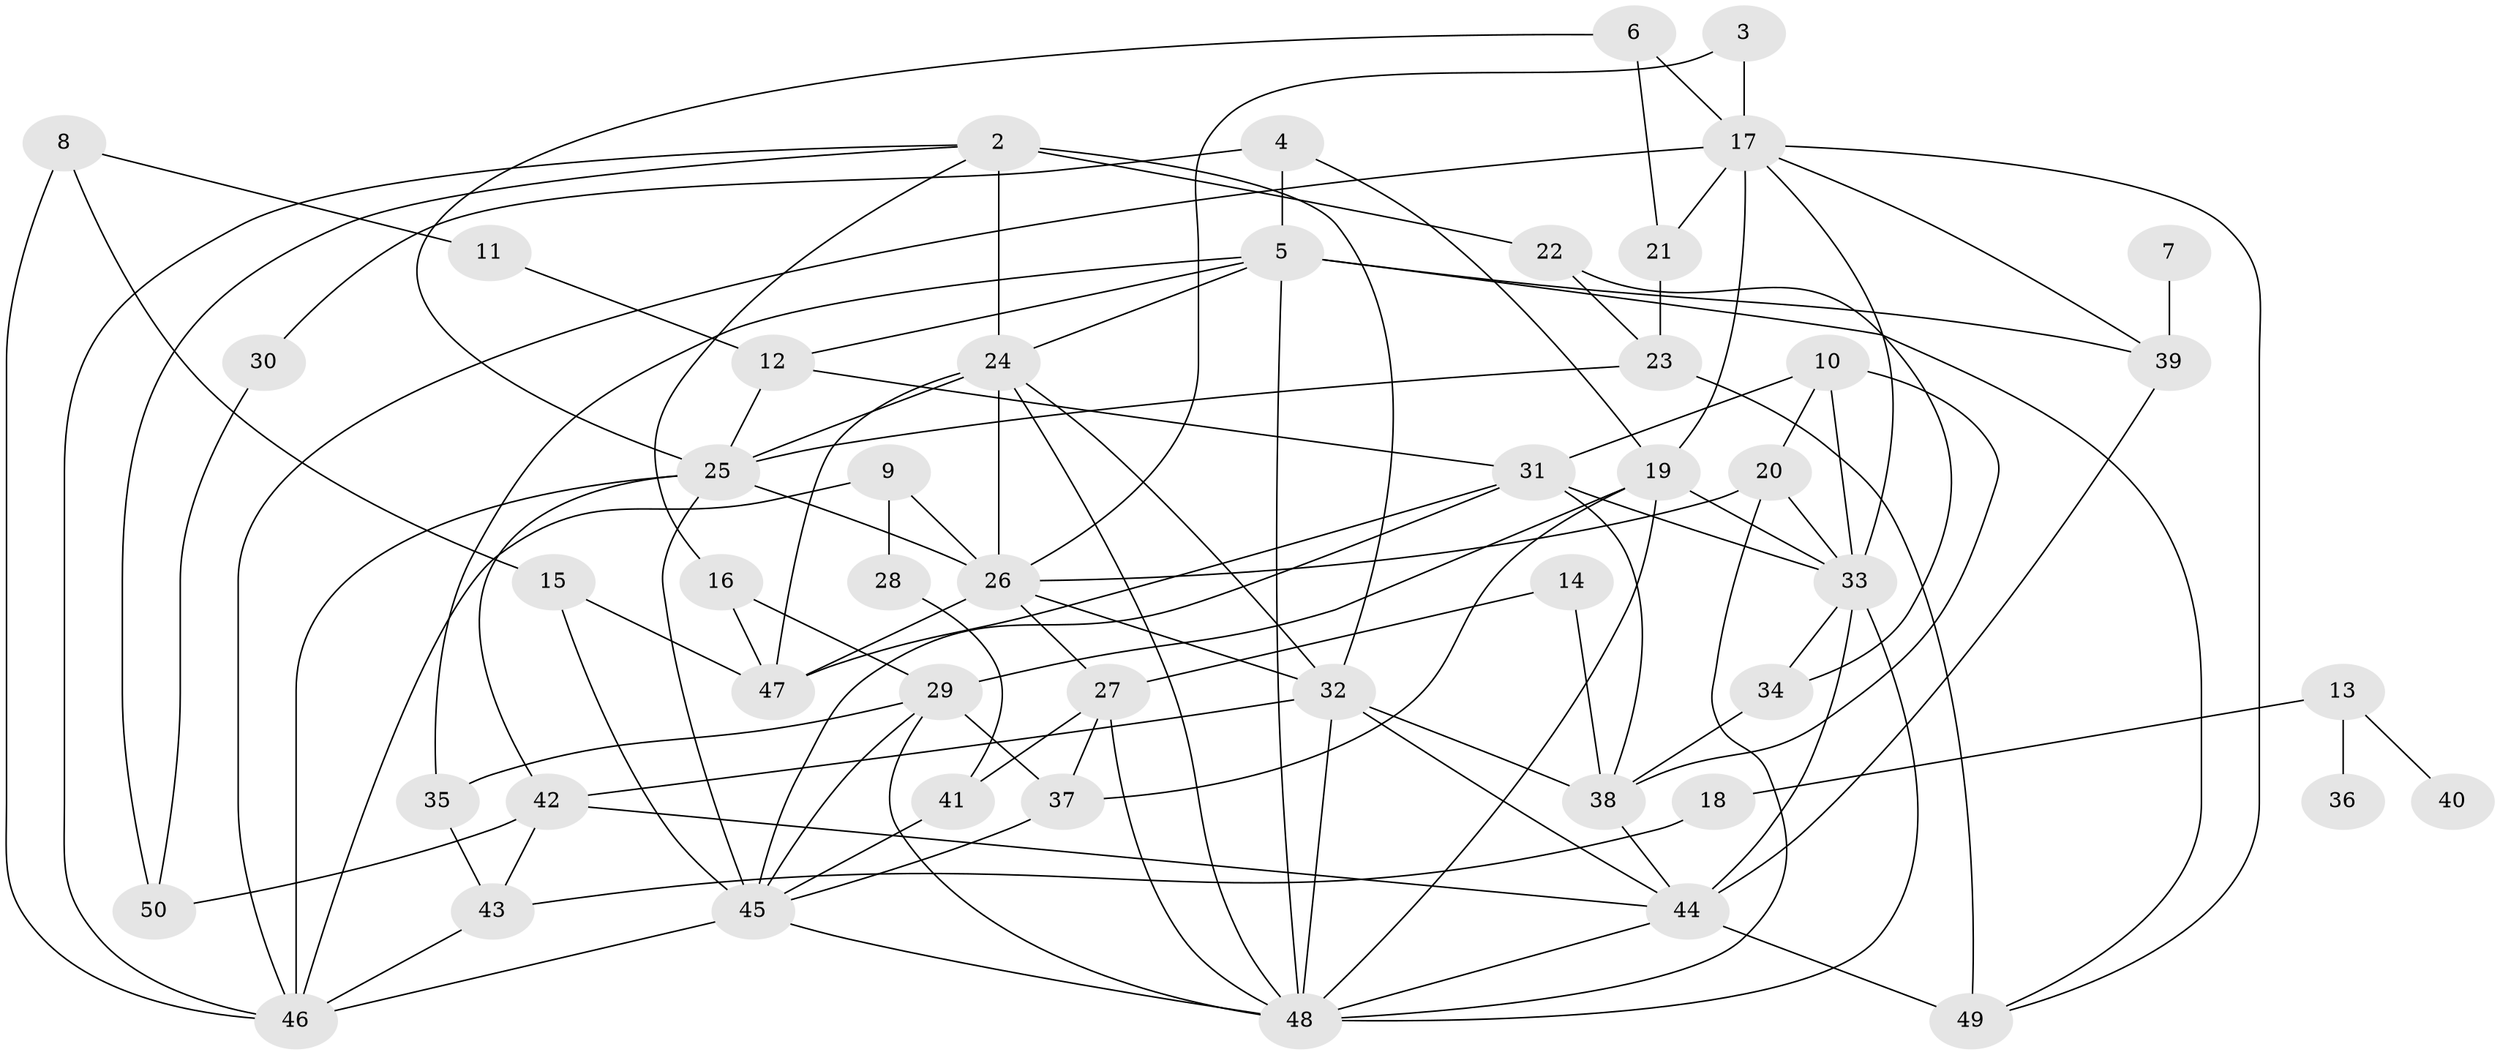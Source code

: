 // original degree distribution, {7: 0.016260162601626018, 4: 0.2032520325203252, 2: 0.18699186991869918, 1: 0.16260162601626016, 5: 0.13821138211382114, 0: 0.008130081300813009, 3: 0.21951219512195122, 6: 0.06504065040650407}
// Generated by graph-tools (version 1.1) at 2025/35/03/04/25 23:35:58]
// undirected, 49 vertices, 108 edges
graph export_dot {
  node [color=gray90,style=filled];
  2;
  3;
  4;
  5;
  6;
  7;
  8;
  9;
  10;
  11;
  12;
  13;
  14;
  15;
  16;
  17;
  18;
  19;
  20;
  21;
  22;
  23;
  24;
  25;
  26;
  27;
  28;
  29;
  30;
  31;
  32;
  33;
  34;
  35;
  36;
  37;
  38;
  39;
  40;
  41;
  42;
  43;
  44;
  45;
  46;
  47;
  48;
  49;
  50;
  2 -- 16 [weight=1.0];
  2 -- 22 [weight=2.0];
  2 -- 24 [weight=1.0];
  2 -- 32 [weight=1.0];
  2 -- 46 [weight=1.0];
  2 -- 50 [weight=1.0];
  3 -- 17 [weight=1.0];
  3 -- 26 [weight=1.0];
  4 -- 5 [weight=1.0];
  4 -- 19 [weight=1.0];
  4 -- 30 [weight=1.0];
  5 -- 12 [weight=1.0];
  5 -- 24 [weight=1.0];
  5 -- 35 [weight=1.0];
  5 -- 39 [weight=1.0];
  5 -- 48 [weight=1.0];
  5 -- 49 [weight=1.0];
  6 -- 17 [weight=1.0];
  6 -- 21 [weight=1.0];
  6 -- 25 [weight=1.0];
  7 -- 39 [weight=1.0];
  8 -- 11 [weight=1.0];
  8 -- 15 [weight=1.0];
  8 -- 46 [weight=1.0];
  9 -- 26 [weight=1.0];
  9 -- 28 [weight=1.0];
  9 -- 46 [weight=1.0];
  10 -- 20 [weight=1.0];
  10 -- 31 [weight=1.0];
  10 -- 33 [weight=1.0];
  10 -- 38 [weight=1.0];
  11 -- 12 [weight=2.0];
  12 -- 25 [weight=1.0];
  12 -- 31 [weight=1.0];
  13 -- 18 [weight=1.0];
  13 -- 36 [weight=1.0];
  13 -- 40 [weight=1.0];
  14 -- 27 [weight=1.0];
  14 -- 38 [weight=1.0];
  15 -- 45 [weight=2.0];
  15 -- 47 [weight=1.0];
  16 -- 29 [weight=1.0];
  16 -- 47 [weight=1.0];
  17 -- 19 [weight=2.0];
  17 -- 21 [weight=1.0];
  17 -- 33 [weight=1.0];
  17 -- 39 [weight=1.0];
  17 -- 46 [weight=1.0];
  17 -- 49 [weight=1.0];
  18 -- 43 [weight=1.0];
  19 -- 29 [weight=1.0];
  19 -- 33 [weight=2.0];
  19 -- 37 [weight=1.0];
  19 -- 48 [weight=1.0];
  20 -- 26 [weight=1.0];
  20 -- 33 [weight=1.0];
  20 -- 48 [weight=1.0];
  21 -- 23 [weight=1.0];
  22 -- 23 [weight=1.0];
  22 -- 34 [weight=1.0];
  23 -- 25 [weight=1.0];
  23 -- 49 [weight=2.0];
  24 -- 25 [weight=2.0];
  24 -- 26 [weight=2.0];
  24 -- 32 [weight=1.0];
  24 -- 47 [weight=1.0];
  24 -- 48 [weight=1.0];
  25 -- 26 [weight=1.0];
  25 -- 42 [weight=1.0];
  25 -- 45 [weight=2.0];
  25 -- 46 [weight=1.0];
  26 -- 27 [weight=2.0];
  26 -- 32 [weight=1.0];
  26 -- 47 [weight=2.0];
  27 -- 37 [weight=1.0];
  27 -- 41 [weight=1.0];
  27 -- 48 [weight=1.0];
  28 -- 41 [weight=1.0];
  29 -- 35 [weight=1.0];
  29 -- 37 [weight=1.0];
  29 -- 45 [weight=1.0];
  29 -- 48 [weight=1.0];
  30 -- 50 [weight=1.0];
  31 -- 33 [weight=1.0];
  31 -- 38 [weight=1.0];
  31 -- 45 [weight=1.0];
  31 -- 47 [weight=1.0];
  32 -- 38 [weight=1.0];
  32 -- 42 [weight=1.0];
  32 -- 44 [weight=1.0];
  32 -- 48 [weight=1.0];
  33 -- 34 [weight=1.0];
  33 -- 44 [weight=1.0];
  33 -- 48 [weight=1.0];
  34 -- 38 [weight=2.0];
  35 -- 43 [weight=1.0];
  37 -- 45 [weight=2.0];
  38 -- 44 [weight=1.0];
  39 -- 44 [weight=1.0];
  41 -- 45 [weight=1.0];
  42 -- 43 [weight=1.0];
  42 -- 44 [weight=1.0];
  42 -- 50 [weight=1.0];
  43 -- 46 [weight=1.0];
  44 -- 48 [weight=1.0];
  44 -- 49 [weight=2.0];
  45 -- 46 [weight=1.0];
  45 -- 48 [weight=1.0];
}
